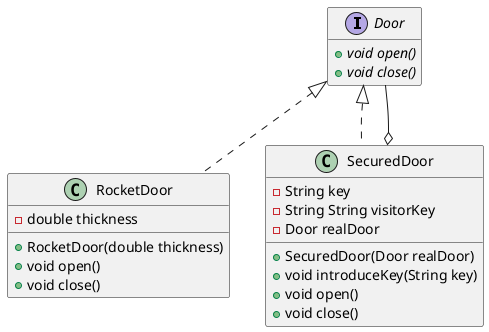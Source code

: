 @startuml

interface Door {
    + {abstract} void open()
    + {abstract} void close()
}

class RocketDoor implements Door {
    - double thickness
    + RocketDoor(double thickness)
    + void open()
    + void close()
}

class SecuredDoor implements Door {
    - String key
    - String String visitorKey
    - Door realDoor

    + SecuredDoor(Door realDoor)
    + void introduceKey(String key)
    + void open()
    + void close()
}

SecuredDoor o-- Door

hide empty members

@enduml
